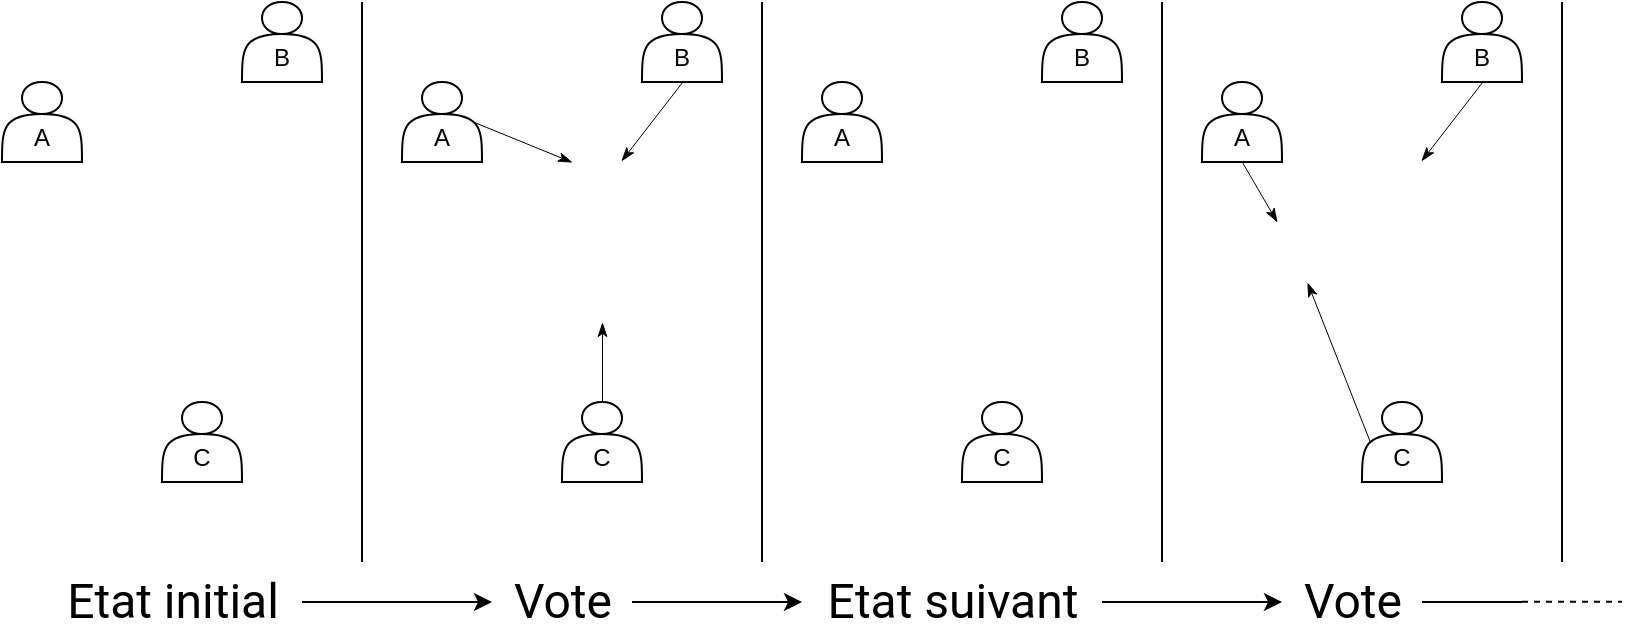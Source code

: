 <mxfile version="21.1.2" type="device">
  <diagram name="Page-1" id="A7XZVad8_TVg2SHbHW1f">
    <mxGraphModel dx="1434" dy="793" grid="1" gridSize="10" guides="1" tooltips="1" connect="1" arrows="1" fold="1" page="1" pageScale="1" pageWidth="827" pageHeight="1169" math="1" shadow="0">
      <root>
        <mxCell id="0" />
        <mxCell id="1" parent="0" />
        <mxCell id="8Mb3PRgsqme2G7pjys5r-1" value="&lt;div&gt;&lt;br&gt;&lt;/div&gt;&lt;div&gt;A&lt;br&gt;&lt;/div&gt;" style="shape=actor;whiteSpace=wrap;html=1;" vertex="1" parent="1">
          <mxGeometry y="80" width="40" height="40" as="geometry" />
        </mxCell>
        <mxCell id="8Mb3PRgsqme2G7pjys5r-5" value="&lt;div&gt;&lt;br&gt;&lt;/div&gt;&lt;div&gt;B&lt;br&gt;&lt;/div&gt;" style="shape=actor;whiteSpace=wrap;html=1;" vertex="1" parent="1">
          <mxGeometry x="120" y="40" width="40" height="40" as="geometry" />
        </mxCell>
        <mxCell id="8Mb3PRgsqme2G7pjys5r-6" value="&lt;div&gt;&lt;br&gt;&lt;/div&gt;&lt;div&gt;C&lt;br&gt;&lt;/div&gt;" style="shape=actor;whiteSpace=wrap;html=1;" vertex="1" parent="1">
          <mxGeometry x="80" y="240" width="40" height="40" as="geometry" />
        </mxCell>
        <mxCell id="8Mb3PRgsqme2G7pjys5r-11" value="" style="shape=image;html=1;verticalAlign=top;verticalLabelPosition=bottom;labelBackgroundColor=#ffffff;imageAspect=0;aspect=fixed;image=https://cdn4.iconfinder.com/data/icons/food-and-equipment-outline/32/pizza-128.png;imageBackground=none;imageBorder=none;" vertex="1" parent="1">
          <mxGeometry x="85" y="170" width="30" height="30" as="geometry" />
        </mxCell>
        <mxCell id="8Mb3PRgsqme2G7pjys5r-26" value="&lt;div&gt;&lt;br&gt;&lt;/div&gt;&lt;div&gt;A&lt;br&gt;&lt;/div&gt;" style="shape=actor;whiteSpace=wrap;html=1;" vertex="1" parent="1">
          <mxGeometry x="400" y="80" width="40" height="40" as="geometry" />
        </mxCell>
        <mxCell id="8Mb3PRgsqme2G7pjys5r-27" value="&lt;div&gt;&lt;br&gt;&lt;/div&gt;&lt;div&gt;B&lt;br&gt;&lt;/div&gt;" style="shape=actor;whiteSpace=wrap;html=1;" vertex="1" parent="1">
          <mxGeometry x="520" y="40" width="40" height="40" as="geometry" />
        </mxCell>
        <mxCell id="8Mb3PRgsqme2G7pjys5r-28" value="&lt;div&gt;&lt;br&gt;&lt;/div&gt;&lt;div&gt;C&lt;br&gt;&lt;/div&gt;" style="shape=actor;whiteSpace=wrap;html=1;" vertex="1" parent="1">
          <mxGeometry x="480" y="240" width="40" height="40" as="geometry" />
        </mxCell>
        <mxCell id="8Mb3PRgsqme2G7pjys5r-30" value="&lt;div&gt;&lt;br&gt;&lt;/div&gt;&lt;div&gt;A&lt;br&gt;&lt;/div&gt;" style="shape=actor;whiteSpace=wrap;html=1;" vertex="1" parent="1">
          <mxGeometry x="200" y="80" width="40" height="40" as="geometry" />
        </mxCell>
        <mxCell id="8Mb3PRgsqme2G7pjys5r-31" value="&lt;div&gt;&lt;br&gt;&lt;/div&gt;&lt;div&gt;B&lt;br&gt;&lt;/div&gt;" style="shape=actor;whiteSpace=wrap;html=1;" vertex="1" parent="1">
          <mxGeometry x="320" y="40" width="40" height="40" as="geometry" />
        </mxCell>
        <mxCell id="8Mb3PRgsqme2G7pjys5r-32" value="&lt;div&gt;&lt;br&gt;&lt;/div&gt;&lt;div&gt;C&lt;br&gt;&lt;/div&gt;" style="shape=actor;whiteSpace=wrap;html=1;" vertex="1" parent="1">
          <mxGeometry x="280" y="240" width="40" height="40" as="geometry" />
        </mxCell>
        <mxCell id="8Mb3PRgsqme2G7pjys5r-33" value="" style="shape=image;html=1;verticalAlign=top;verticalLabelPosition=bottom;labelBackgroundColor=#ffffff;imageAspect=0;aspect=fixed;image=https://cdn4.iconfinder.com/data/icons/food-and-equipment-outline/32/pizza-128.png;imageBackground=none;imageBorder=none;" vertex="1" parent="1">
          <mxGeometry x="285" y="170" width="30" height="30" as="geometry" />
        </mxCell>
        <mxCell id="8Mb3PRgsqme2G7pjys5r-34" value="" style="endArrow=none;html=1;rounded=0;" edge="1" parent="1">
          <mxGeometry width="50" height="50" relative="1" as="geometry">
            <mxPoint x="180" y="320" as="sourcePoint" />
            <mxPoint x="180" y="40" as="targetPoint" />
          </mxGeometry>
        </mxCell>
        <mxCell id="8Mb3PRgsqme2G7pjys5r-35" value="" style="endArrow=none;html=1;rounded=0;" edge="1" parent="1">
          <mxGeometry width="50" height="50" relative="1" as="geometry">
            <mxPoint x="380" y="320" as="sourcePoint" />
            <mxPoint x="380" y="40" as="targetPoint" />
          </mxGeometry>
        </mxCell>
        <mxCell id="8Mb3PRgsqme2G7pjys5r-37" value="" style="shape=image;html=1;verticalAlign=top;verticalLabelPosition=bottom;labelBackgroundColor=#ffffff;imageAspect=0;aspect=fixed;image=https://cdn4.iconfinder.com/data/icons/food-and-equipment-outline/32/pizza-128.png;imageBackground=none;imageBorder=none;opacity=35;" vertex="1" parent="1">
          <mxGeometry x="285" y="120" width="30" height="30" as="geometry" />
        </mxCell>
        <mxCell id="8Mb3PRgsqme2G7pjys5r-43" value="" style="endArrow=classicThin;html=1;rounded=0;exitX=0.9;exitY=0.5;exitDx=0;exitDy=0;exitPerimeter=0;entryX=0;entryY=0;entryDx=0;entryDy=0;endFill=1;strokeWidth=0.5;" edge="1" parent="1" source="8Mb3PRgsqme2G7pjys5r-30" target="8Mb3PRgsqme2G7pjys5r-37">
          <mxGeometry width="50" height="50" relative="1" as="geometry">
            <mxPoint x="200" y="150" as="sourcePoint" />
            <mxPoint x="250" y="160" as="targetPoint" />
          </mxGeometry>
        </mxCell>
        <mxCell id="8Mb3PRgsqme2G7pjys5r-44" value="" style="endArrow=classicThin;html=1;rounded=0;entryX=0.817;entryY=-0.019;entryDx=0;entryDy=0;entryPerimeter=0;exitX=0.5;exitY=1;exitDx=0;exitDy=0;endFill=1;strokeWidth=0.5;" edge="1" parent="1" source="8Mb3PRgsqme2G7pjys5r-31" target="8Mb3PRgsqme2G7pjys5r-37">
          <mxGeometry width="50" height="50" relative="1" as="geometry">
            <mxPoint x="340" y="100" as="sourcePoint" />
            <mxPoint x="320" y="120" as="targetPoint" />
          </mxGeometry>
        </mxCell>
        <mxCell id="8Mb3PRgsqme2G7pjys5r-45" value="" style="endArrow=classicThin;html=1;rounded=0;exitX=0.5;exitY=0;exitDx=0;exitDy=0;entryX=0.5;entryY=1;entryDx=0;entryDy=0;endFill=1;strokeWidth=0.5;" edge="1" parent="1" source="8Mb3PRgsqme2G7pjys5r-32" target="8Mb3PRgsqme2G7pjys5r-33">
          <mxGeometry width="50" height="50" relative="1" as="geometry">
            <mxPoint x="340" y="220" as="sourcePoint" />
            <mxPoint x="380" y="240" as="targetPoint" />
          </mxGeometry>
        </mxCell>
        <mxCell id="8Mb3PRgsqme2G7pjys5r-47" value="" style="shape=image;html=1;verticalAlign=top;verticalLabelPosition=bottom;labelBackgroundColor=#ffffff;imageAspect=0;aspect=fixed;image=https://cdn4.iconfinder.com/data/icons/food-and-equipment-outline/32/pizza-128.png;imageBackground=none;imageBorder=none;" vertex="1" parent="1">
          <mxGeometry x="485" y="120" width="30" height="30" as="geometry" />
        </mxCell>
        <mxCell id="8Mb3PRgsqme2G7pjys5r-57" value="&lt;div&gt;&lt;br&gt;&lt;/div&gt;&lt;div&gt;A&lt;br&gt;&lt;/div&gt;" style="shape=actor;whiteSpace=wrap;html=1;" vertex="1" parent="1">
          <mxGeometry x="600" y="80" width="40" height="40" as="geometry" />
        </mxCell>
        <mxCell id="8Mb3PRgsqme2G7pjys5r-58" value="&lt;div&gt;&lt;br&gt;&lt;/div&gt;&lt;div&gt;B&lt;br&gt;&lt;/div&gt;" style="shape=actor;whiteSpace=wrap;html=1;" vertex="1" parent="1">
          <mxGeometry x="720" y="40" width="40" height="40" as="geometry" />
        </mxCell>
        <mxCell id="8Mb3PRgsqme2G7pjys5r-59" value="&lt;div&gt;&lt;br&gt;&lt;/div&gt;&lt;div&gt;C&lt;br&gt;&lt;/div&gt;" style="shape=actor;whiteSpace=wrap;html=1;" vertex="1" parent="1">
          <mxGeometry x="680" y="240" width="40" height="40" as="geometry" />
        </mxCell>
        <mxCell id="8Mb3PRgsqme2G7pjys5r-60" value="" style="shape=image;html=1;verticalAlign=top;verticalLabelPosition=bottom;labelBackgroundColor=#ffffff;imageAspect=0;aspect=fixed;image=https://cdn4.iconfinder.com/data/icons/food-and-equipment-outline/32/pizza-128.png;imageBackground=none;imageBorder=none;opacity=35;" vertex="1" parent="1">
          <mxGeometry x="630" y="150" width="30" height="30" as="geometry" />
        </mxCell>
        <mxCell id="8Mb3PRgsqme2G7pjys5r-61" value="" style="endArrow=none;html=1;rounded=0;" edge="1" parent="1">
          <mxGeometry width="50" height="50" relative="1" as="geometry">
            <mxPoint x="580" y="320" as="sourcePoint" />
            <mxPoint x="580" y="40" as="targetPoint" />
          </mxGeometry>
        </mxCell>
        <mxCell id="8Mb3PRgsqme2G7pjys5r-62" value="" style="endArrow=none;html=1;rounded=0;" edge="1" parent="1">
          <mxGeometry width="50" height="50" relative="1" as="geometry">
            <mxPoint x="780" y="320" as="sourcePoint" />
            <mxPoint x="780" y="40" as="targetPoint" />
          </mxGeometry>
        </mxCell>
        <mxCell id="8Mb3PRgsqme2G7pjys5r-63" value="" style="shape=image;html=1;verticalAlign=top;verticalLabelPosition=bottom;labelBackgroundColor=#ffffff;imageAspect=0;aspect=fixed;image=https://cdn4.iconfinder.com/data/icons/food-and-equipment-outline/32/pizza-128.png;imageBackground=none;imageBorder=none;" vertex="1" parent="1">
          <mxGeometry x="685" y="120" width="30" height="30" as="geometry" />
        </mxCell>
        <mxCell id="8Mb3PRgsqme2G7pjys5r-64" value="" style="endArrow=classicThin;html=1;rounded=0;exitX=0.5;exitY=1;exitDx=0;exitDy=0;entryX=0.25;entryY=0;entryDx=0;entryDy=0;endFill=1;strokeWidth=0.5;" edge="1" parent="1" source="8Mb3PRgsqme2G7pjys5r-57" target="8Mb3PRgsqme2G7pjys5r-60">
          <mxGeometry width="50" height="50" relative="1" as="geometry">
            <mxPoint x="600" y="150" as="sourcePoint" />
            <mxPoint x="650" y="160" as="targetPoint" />
          </mxGeometry>
        </mxCell>
        <mxCell id="8Mb3PRgsqme2G7pjys5r-65" value="" style="endArrow=classicThin;html=1;rounded=0;entryX=0.817;entryY=-0.019;entryDx=0;entryDy=0;entryPerimeter=0;exitX=0.5;exitY=1;exitDx=0;exitDy=0;endFill=1;strokeWidth=0.5;" edge="1" parent="1" source="8Mb3PRgsqme2G7pjys5r-58" target="8Mb3PRgsqme2G7pjys5r-63">
          <mxGeometry width="50" height="50" relative="1" as="geometry">
            <mxPoint x="740" y="100" as="sourcePoint" />
            <mxPoint x="720" y="120" as="targetPoint" />
          </mxGeometry>
        </mxCell>
        <mxCell id="8Mb3PRgsqme2G7pjys5r-66" value="" style="endArrow=classicThin;html=1;rounded=0;exitX=0.1;exitY=0.5;exitDx=0;exitDy=0;entryX=0.75;entryY=1;entryDx=0;entryDy=0;endFill=1;strokeWidth=0.5;exitPerimeter=0;" edge="1" parent="1" source="8Mb3PRgsqme2G7pjys5r-59" target="8Mb3PRgsqme2G7pjys5r-60">
          <mxGeometry width="50" height="50" relative="1" as="geometry">
            <mxPoint x="740" y="220" as="sourcePoint" />
            <mxPoint x="780" y="240" as="targetPoint" />
          </mxGeometry>
        </mxCell>
        <mxCell id="8Mb3PRgsqme2G7pjys5r-73" style="edgeStyle=orthogonalEdgeStyle;rounded=0;orthogonalLoop=1;jettySize=auto;html=1;" edge="1" parent="1" source="8Mb3PRgsqme2G7pjys5r-69" target="8Mb3PRgsqme2G7pjys5r-70">
          <mxGeometry relative="1" as="geometry" />
        </mxCell>
        <mxCell id="8Mb3PRgsqme2G7pjys5r-69" value="&lt;font data-font-src=&quot;https://fonts.googleapis.com/css?family=Roboto&quot; face=&quot;Roboto&quot; style=&quot;font-size: 24px;&quot;&gt;Etat initial&lt;/font&gt;" style="text;html=1;align=center;verticalAlign=middle;resizable=0;points=[];autosize=1;strokeColor=none;fillColor=none;" vertex="1" parent="1">
          <mxGeometry x="20" y="320" width="130" height="40" as="geometry" />
        </mxCell>
        <mxCell id="8Mb3PRgsqme2G7pjys5r-74" style="edgeStyle=orthogonalEdgeStyle;rounded=0;orthogonalLoop=1;jettySize=auto;html=1;" edge="1" parent="1" source="8Mb3PRgsqme2G7pjys5r-70" target="8Mb3PRgsqme2G7pjys5r-72">
          <mxGeometry relative="1" as="geometry" />
        </mxCell>
        <mxCell id="8Mb3PRgsqme2G7pjys5r-70" value="&lt;font data-font-src=&quot;https://fonts.googleapis.com/css?family=Roboto&quot; face=&quot;Roboto&quot; style=&quot;font-size: 24px;&quot;&gt;Vote&lt;/font&gt;" style="text;html=1;align=center;verticalAlign=middle;resizable=0;points=[];autosize=1;strokeColor=none;fillColor=none;" vertex="1" parent="1">
          <mxGeometry x="245" y="320" width="70" height="40" as="geometry" />
        </mxCell>
        <mxCell id="8Mb3PRgsqme2G7pjys5r-76" style="edgeStyle=orthogonalEdgeStyle;rounded=0;orthogonalLoop=1;jettySize=auto;html=1;endArrow=none;endFill=0;" edge="1" parent="1" source="8Mb3PRgsqme2G7pjys5r-71">
          <mxGeometry relative="1" as="geometry">
            <mxPoint x="760" y="340" as="targetPoint" />
          </mxGeometry>
        </mxCell>
        <mxCell id="8Mb3PRgsqme2G7pjys5r-71" value="&lt;font data-font-src=&quot;https://fonts.googleapis.com/css?family=Roboto&quot; face=&quot;Roboto&quot; style=&quot;font-size: 24px;&quot;&gt;Vote&lt;/font&gt;" style="text;html=1;align=center;verticalAlign=middle;resizable=0;points=[];autosize=1;strokeColor=none;fillColor=none;" vertex="1" parent="1">
          <mxGeometry x="640" y="320" width="70" height="40" as="geometry" />
        </mxCell>
        <mxCell id="8Mb3PRgsqme2G7pjys5r-75" style="edgeStyle=orthogonalEdgeStyle;rounded=0;orthogonalLoop=1;jettySize=auto;html=1;" edge="1" parent="1" source="8Mb3PRgsqme2G7pjys5r-72" target="8Mb3PRgsqme2G7pjys5r-71">
          <mxGeometry relative="1" as="geometry" />
        </mxCell>
        <mxCell id="8Mb3PRgsqme2G7pjys5r-72" value="&lt;font data-font-src=&quot;https://fonts.googleapis.com/css?family=Roboto&quot; face=&quot;Roboto&quot; style=&quot;font-size: 24px;&quot;&gt;Etat suivant&lt;br&gt;&lt;/font&gt;" style="text;html=1;align=center;verticalAlign=middle;resizable=0;points=[];autosize=1;strokeColor=none;fillColor=none;" vertex="1" parent="1">
          <mxGeometry x="400" y="320" width="150" height="40" as="geometry" />
        </mxCell>
        <mxCell id="8Mb3PRgsqme2G7pjys5r-77" style="edgeStyle=orthogonalEdgeStyle;rounded=0;orthogonalLoop=1;jettySize=auto;html=1;endArrow=none;endFill=0;dashed=1;" edge="1" parent="1">
          <mxGeometry relative="1" as="geometry">
            <mxPoint x="810" y="339.89" as="targetPoint" />
            <mxPoint x="760" y="339.89" as="sourcePoint" />
          </mxGeometry>
        </mxCell>
      </root>
    </mxGraphModel>
  </diagram>
</mxfile>
